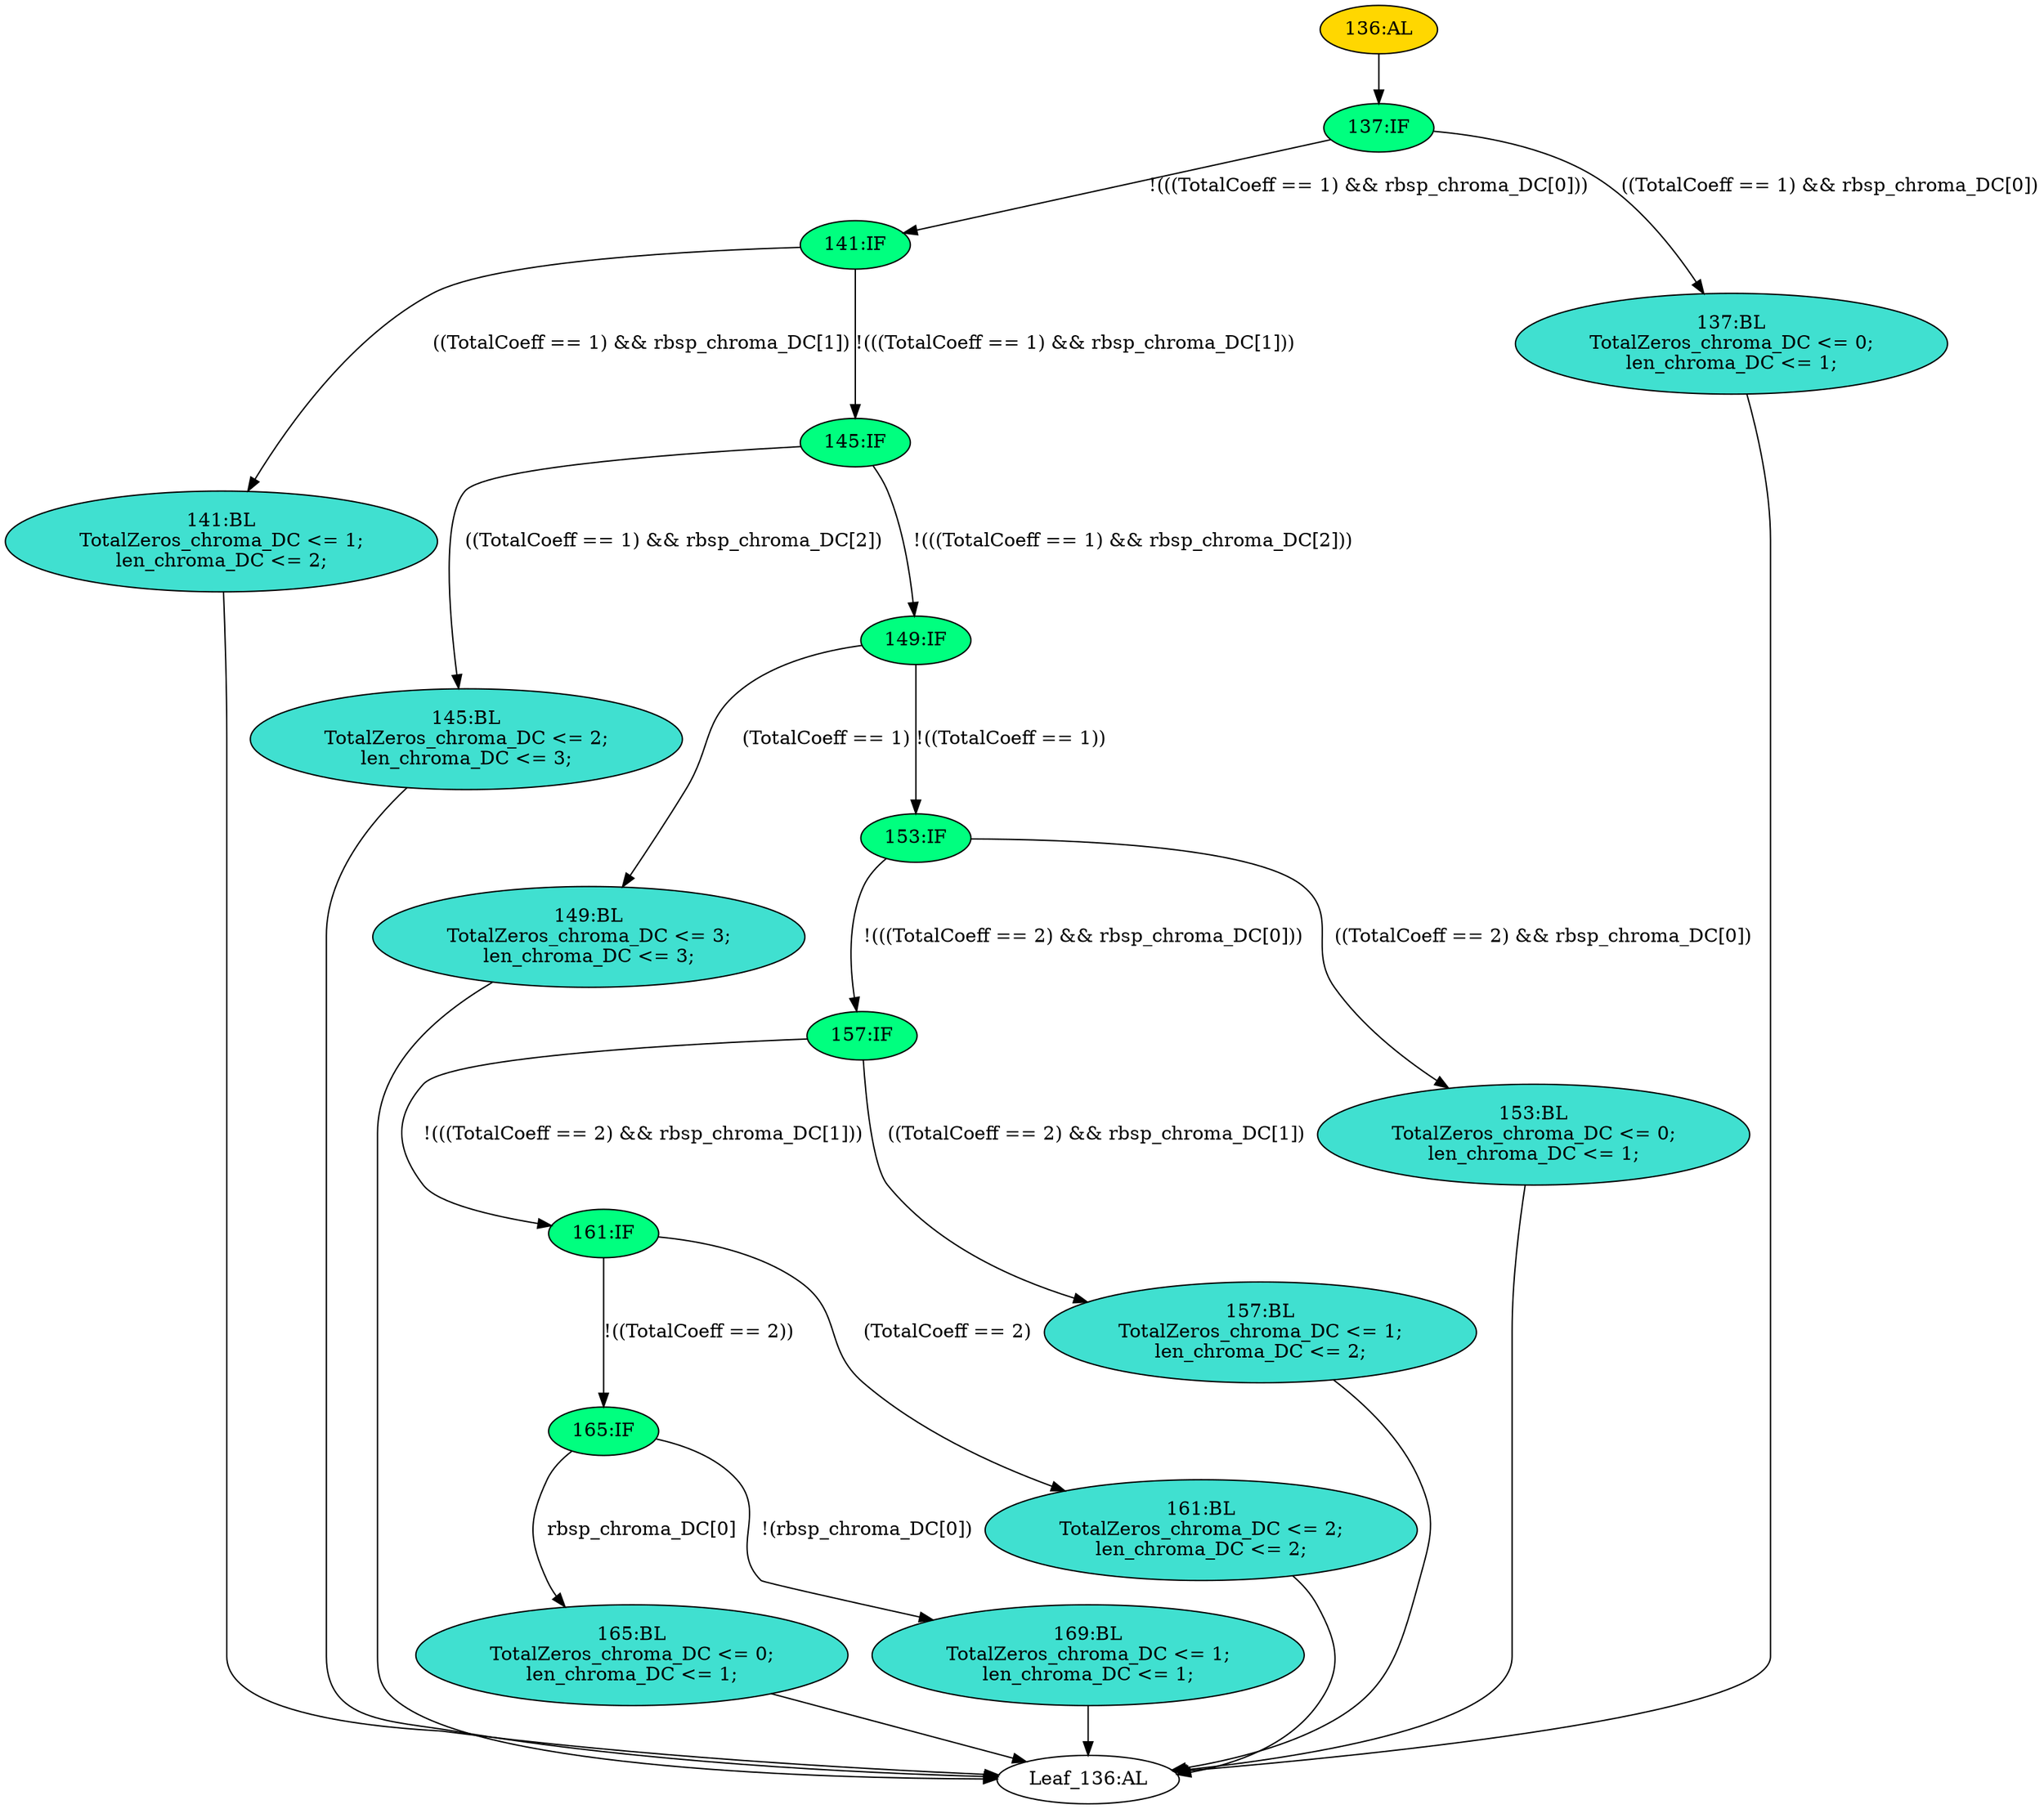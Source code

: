 strict digraph "" {
	node [label="\N"];
	"141:IF"	 [ast="<pyverilog.vparser.ast.IfStatement object at 0x7f0c43f55190>",
		fillcolor=springgreen,
		label="141:IF",
		statements="[]",
		style=filled,
		typ=IfStatement];
	"141:BL"	 [ast="<pyverilog.vparser.ast.Block object at 0x7f0c43e1bcd0>",
		fillcolor=turquoise,
		label="141:BL
TotalZeros_chroma_DC <= 1;
len_chroma_DC <= 2;",
		statements="[<pyverilog.vparser.ast.NonblockingSubstitution object at 0x7f0c43e1bd10>, <pyverilog.vparser.ast.NonblockingSubstitution object \
at 0x7f0c43e1be90>]",
		style=filled,
		typ=Block];
	"141:IF" -> "141:BL"	 [cond="['TotalCoeff', 'rbsp_chroma_DC']",
		label="((TotalCoeff == 1) && rbsp_chroma_DC[1])",
		lineno=141];
	"145:IF"	 [ast="<pyverilog.vparser.ast.IfStatement object at 0x7f0c43f55bd0>",
		fillcolor=springgreen,
		label="145:IF",
		statements="[]",
		style=filled,
		typ=IfStatement];
	"141:IF" -> "145:IF"	 [cond="['TotalCoeff', 'rbsp_chroma_DC']",
		label="!(((TotalCoeff == 1) && rbsp_chroma_DC[1]))",
		lineno=141];
	"149:BL"	 [ast="<pyverilog.vparser.ast.Block object at 0x7f0c43e1b390>",
		fillcolor=turquoise,
		label="149:BL
TotalZeros_chroma_DC <= 3;
len_chroma_DC <= 3;",
		statements="[<pyverilog.vparser.ast.NonblockingSubstitution object at 0x7f0c43e1b3d0>, <pyverilog.vparser.ast.NonblockingSubstitution object \
at 0x7f0c43e1b550>]",
		style=filled,
		typ=Block];
	"Leaf_136:AL"	 [def_var="['TotalZeros_chroma_DC', 'len_chroma_DC']",
		label="Leaf_136:AL"];
	"149:BL" -> "Leaf_136:AL"	 [cond="[]",
		lineno=None];
	"165:IF"	 [ast="<pyverilog.vparser.ast.IfStatement object at 0x7f0c43f55790>",
		fillcolor=springgreen,
		label="165:IF",
		statements="[]",
		style=filled,
		typ=IfStatement];
	"165:BL"	 [ast="<pyverilog.vparser.ast.Block object at 0x7f0c43f55ad0>",
		fillcolor=turquoise,
		label="165:BL
TotalZeros_chroma_DC <= 0;
len_chroma_DC <= 1;",
		statements="[<pyverilog.vparser.ast.NonblockingSubstitution object at 0x7f0c43f558d0>, <pyverilog.vparser.ast.NonblockingSubstitution object \
at 0x7f0c43f0b150>]",
		style=filled,
		typ=Block];
	"165:IF" -> "165:BL"	 [cond="['rbsp_chroma_DC']",
		label="rbsp_chroma_DC[0]",
		lineno=165];
	"169:BL"	 [ast="<pyverilog.vparser.ast.Block object at 0x7f0c43f55390>",
		fillcolor=turquoise,
		label="169:BL
TotalZeros_chroma_DC <= 1;
len_chroma_DC <= 1;",
		statements="[<pyverilog.vparser.ast.NonblockingSubstitution object at 0x7f0c43f55510>, <pyverilog.vparser.ast.NonblockingSubstitution object \
at 0x7f0c43f55b50>]",
		style=filled,
		typ=Block];
	"165:IF" -> "169:BL"	 [cond="['rbsp_chroma_DC']",
		label="!(rbsp_chroma_DC[0])",
		lineno=165];
	"153:IF"	 [ast="<pyverilog.vparser.ast.IfStatement object at 0x7f0c43f55a50>",
		fillcolor=springgreen,
		label="153:IF",
		statements="[]",
		style=filled,
		typ=IfStatement];
	"157:IF"	 [ast="<pyverilog.vparser.ast.IfStatement object at 0x7f0c43f55d50>",
		fillcolor=springgreen,
		label="157:IF",
		statements="[]",
		style=filled,
		typ=IfStatement];
	"153:IF" -> "157:IF"	 [cond="['TotalCoeff', 'rbsp_chroma_DC']",
		label="!(((TotalCoeff == 2) && rbsp_chroma_DC[0]))",
		lineno=153];
	"153:BL"	 [ast="<pyverilog.vparser.ast.Block object at 0x7f0c43f0ba50>",
		fillcolor=turquoise,
		label="153:BL
TotalZeros_chroma_DC <= 0;
len_chroma_DC <= 1;",
		statements="[<pyverilog.vparser.ast.NonblockingSubstitution object at 0x7f0c43f0be10>, <pyverilog.vparser.ast.NonblockingSubstitution object \
at 0x7f0c43f0bc50>]",
		style=filled,
		typ=Block];
	"153:IF" -> "153:BL"	 [cond="['TotalCoeff', 'rbsp_chroma_DC']",
		label="((TotalCoeff == 2) && rbsp_chroma_DC[0])",
		lineno=153];
	"136:AL"	 [ast="<pyverilog.vparser.ast.Always object at 0x7f0c43e28290>",
		clk_sens=False,
		fillcolor=gold,
		label="136:AL",
		sens="[]",
		statements="[]",
		style=filled,
		typ=Always,
		use_var="['rbsp_chroma_DC', 'TotalCoeff']"];
	"137:IF"	 [ast="<pyverilog.vparser.ast.IfStatement object at 0x7f0c43e28350>",
		fillcolor=springgreen,
		label="137:IF",
		statements="[]",
		style=filled,
		typ=IfStatement];
	"136:AL" -> "137:IF"	 [cond="[]",
		lineno=None];
	"141:BL" -> "Leaf_136:AL"	 [cond="[]",
		lineno=None];
	"161:BL"	 [ast="<pyverilog.vparser.ast.Block object at 0x7f0c43f0b350>",
		fillcolor=turquoise,
		label="161:BL
TotalZeros_chroma_DC <= 2;
len_chroma_DC <= 2;",
		statements="[<pyverilog.vparser.ast.NonblockingSubstitution object at 0x7f0c43f0b510>, <pyverilog.vparser.ast.NonblockingSubstitution object \
at 0x7f0c43f0b750>]",
		style=filled,
		typ=Block];
	"161:BL" -> "Leaf_136:AL"	 [cond="[]",
		lineno=None];
	"161:IF"	 [ast="<pyverilog.vparser.ast.IfStatement object at 0x7f0c43f55250>",
		fillcolor=springgreen,
		label="161:IF",
		statements="[]",
		style=filled,
		typ=IfStatement];
	"157:IF" -> "161:IF"	 [cond="['TotalCoeff', 'rbsp_chroma_DC']",
		label="!(((TotalCoeff == 2) && rbsp_chroma_DC[1]))",
		lineno=157];
	"157:BL"	 [ast="<pyverilog.vparser.ast.Block object at 0x7f0c43f0bb10>",
		fillcolor=turquoise,
		label="157:BL
TotalZeros_chroma_DC <= 1;
len_chroma_DC <= 2;",
		statements="[<pyverilog.vparser.ast.NonblockingSubstitution object at 0x7f0c43f0bdd0>, <pyverilog.vparser.ast.NonblockingSubstitution object \
at 0x7f0c43f0b850>]",
		style=filled,
		typ=Block];
	"157:IF" -> "157:BL"	 [cond="['TotalCoeff', 'rbsp_chroma_DC']",
		label="((TotalCoeff == 2) && rbsp_chroma_DC[1])",
		lineno=157];
	"145:BL"	 [ast="<pyverilog.vparser.ast.Block object at 0x7f0c43e1b790>",
		fillcolor=turquoise,
		label="145:BL
TotalZeros_chroma_DC <= 2;
len_chroma_DC <= 3;",
		statements="[<pyverilog.vparser.ast.NonblockingSubstitution object at 0x7f0c43e1b7d0>, <pyverilog.vparser.ast.NonblockingSubstitution object \
at 0x7f0c43e1b950>]",
		style=filled,
		typ=Block];
	"145:BL" -> "Leaf_136:AL"	 [cond="[]",
		lineno=None];
	"165:BL" -> "Leaf_136:AL"	 [cond="[]",
		lineno=None];
	"153:BL" -> "Leaf_136:AL"	 [cond="[]",
		lineno=None];
	"169:BL" -> "Leaf_136:AL"	 [cond="[]",
		lineno=None];
	"145:IF" -> "145:BL"	 [cond="['TotalCoeff', 'rbsp_chroma_DC']",
		label="((TotalCoeff == 1) && rbsp_chroma_DC[2])",
		lineno=145];
	"149:IF"	 [ast="<pyverilog.vparser.ast.IfStatement object at 0x7f0c43f55590>",
		fillcolor=springgreen,
		label="149:IF",
		statements="[]",
		style=filled,
		typ=IfStatement];
	"145:IF" -> "149:IF"	 [cond="['TotalCoeff', 'rbsp_chroma_DC']",
		label="!(((TotalCoeff == 1) && rbsp_chroma_DC[2]))",
		lineno=145];
	"137:BL"	 [ast="<pyverilog.vparser.ast.Block object at 0x7f0c43e28390>",
		fillcolor=turquoise,
		label="137:BL
TotalZeros_chroma_DC <= 0;
len_chroma_DC <= 1;",
		statements="[<pyverilog.vparser.ast.NonblockingSubstitution object at 0x7f0c43e283d0>, <pyverilog.vparser.ast.NonblockingSubstitution object \
at 0x7f0c43e28550>]",
		style=filled,
		typ=Block];
	"137:BL" -> "Leaf_136:AL"	 [cond="[]",
		lineno=None];
	"149:IF" -> "149:BL"	 [cond="['TotalCoeff']",
		label="(TotalCoeff == 1)",
		lineno=149];
	"149:IF" -> "153:IF"	 [cond="['TotalCoeff']",
		label="!((TotalCoeff == 1))",
		lineno=149];
	"161:IF" -> "165:IF"	 [cond="['TotalCoeff']",
		label="!((TotalCoeff == 2))",
		lineno=161];
	"161:IF" -> "161:BL"	 [cond="['TotalCoeff']",
		label="(TotalCoeff == 2)",
		lineno=161];
	"137:IF" -> "141:IF"	 [cond="['TotalCoeff', 'rbsp_chroma_DC']",
		label="!(((TotalCoeff == 1) && rbsp_chroma_DC[0]))",
		lineno=137];
	"137:IF" -> "137:BL"	 [cond="['TotalCoeff', 'rbsp_chroma_DC']",
		label="((TotalCoeff == 1) && rbsp_chroma_DC[0])",
		lineno=137];
	"157:BL" -> "Leaf_136:AL"	 [cond="[]",
		lineno=None];
}

